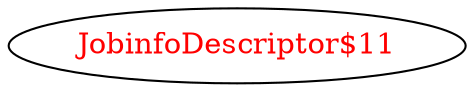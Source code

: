 digraph dependencyGraph {
 concentrate=true;
 ranksep="2.0";
 rankdir="LR"; 
 splines="ortho";
"JobinfoDescriptor$11" [fontcolor="red"];
}